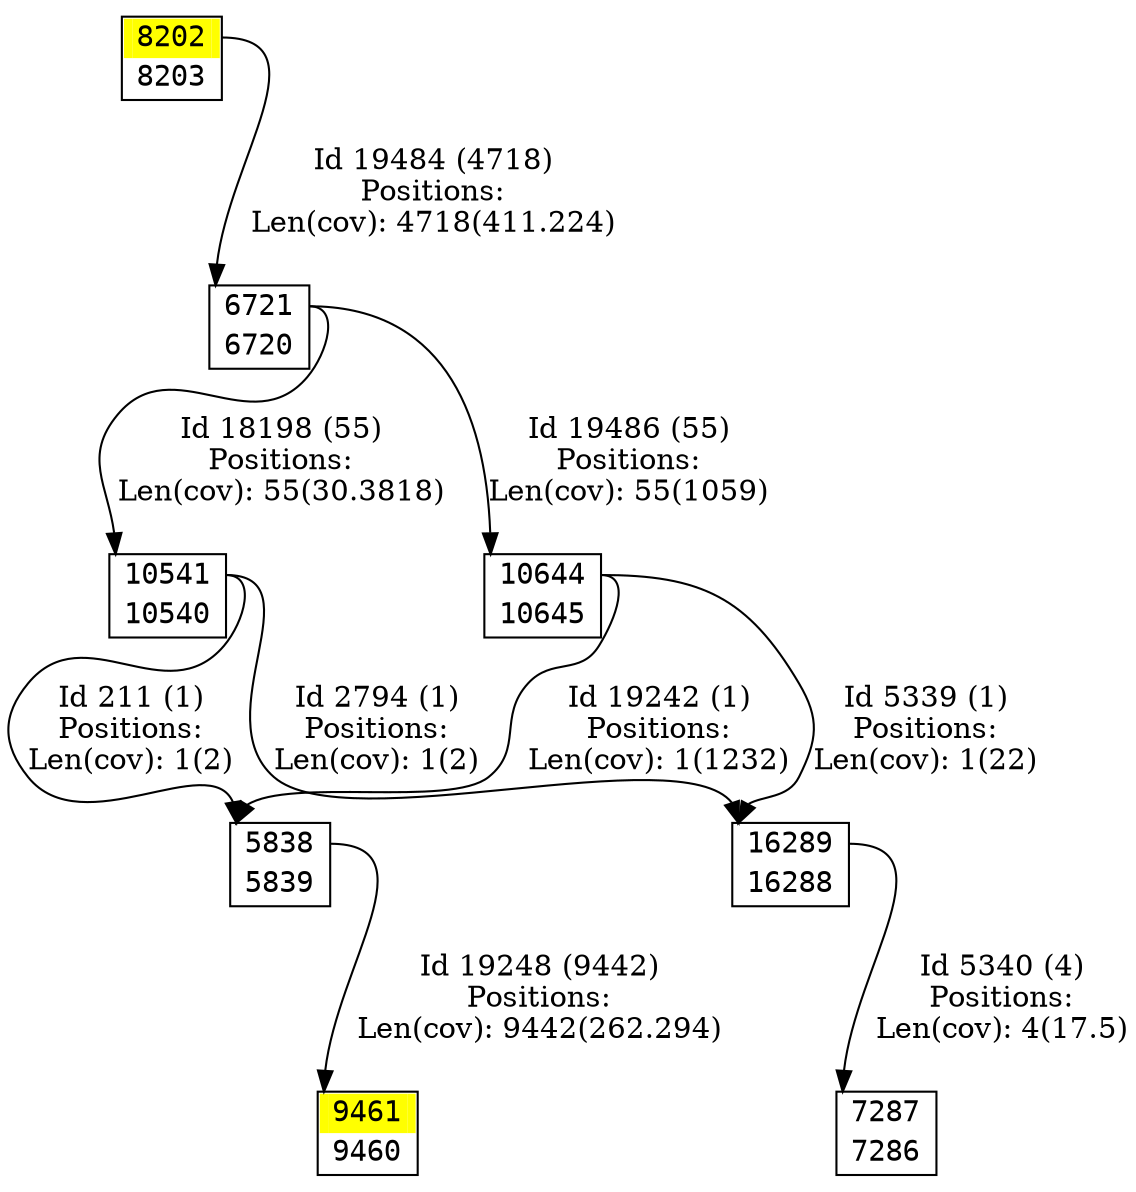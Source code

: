 digraph graph_picture {
node[fontname=<Courier> ,penwidth=<1.8> ,shape=<plaintext> ]
vertex_5838_5839[label=<<TABLE BORDER="1" CELLSPACING="0" >
<TR><TD BORDER="0" PORT = "port_5838_in" color="white" bgcolor="white" ></TD><TD BORDER="0" color="white" bgcolor="white" >5838</TD><TD BORDER="0" PORT = "port_5838_out" color="white" bgcolor="white" ></TD></TR>
<TR><TD BORDER="0" PORT = "port_5839_out" color="white" bgcolor="white" ></TD><TD BORDER="0" color="white" bgcolor="white" >5839</TD><TD BORDER="0" PORT = "port_5839_in" color="white" bgcolor="white" ></TD></TR>
</TABLE>> ,color=<black> ]
vertex_6720_6721[label=<<TABLE BORDER="1" CELLSPACING="0" >
<TR><TD BORDER="0" PORT = "port_6721_in" color="white" bgcolor="white" ></TD><TD BORDER="0" color="white" bgcolor="white" >6721</TD><TD BORDER="0" PORT = "port_6721_out" color="white" bgcolor="white" ></TD></TR>
<TR><TD BORDER="0" PORT = "port_6720_out" color="white" bgcolor="white" ></TD><TD BORDER="0" color="white" bgcolor="white" >6720</TD><TD BORDER="0" PORT = "port_6720_in" color="white" bgcolor="white" ></TD></TR>
</TABLE>> ,color=<black> ]
vertex_7286_7287[label=<<TABLE BORDER="1" CELLSPACING="0" >
<TR><TD BORDER="0" PORT = "port_7287_in" color="white" bgcolor="white" ></TD><TD BORDER="0" color="white" bgcolor="white" >7287</TD><TD BORDER="0" PORT = "port_7287_out" color="white" bgcolor="white" ></TD></TR>
<TR><TD BORDER="0" PORT = "port_7286_out" color="white" bgcolor="white" ></TD><TD BORDER="0" color="white" bgcolor="white" >7286</TD><TD BORDER="0" PORT = "port_7286_in" color="white" bgcolor="white" ></TD></TR>
</TABLE>> ,color=<black> ]
vertex_8202_8203[label=<<TABLE BORDER="1" CELLSPACING="0" >
<TR><TD BORDER="0" PORT = "port_8202_in" color="yellow" bgcolor="yellow" ></TD><TD BORDER="0" color="yellow" bgcolor="yellow" >8202</TD><TD BORDER="0" PORT = "port_8202_out" color="yellow" bgcolor="yellow" ></TD></TR>
<TR><TD BORDER="0" PORT = "port_8203_out" color="white" bgcolor="white" ></TD><TD BORDER="0" color="white" bgcolor="white" >8203</TD><TD BORDER="0" PORT = "port_8203_in" color="white" bgcolor="white" ></TD></TR>
</TABLE>> ,color=<black> ]
vertex_9460_9461[label=<<TABLE BORDER="1" CELLSPACING="0" >
<TR><TD BORDER="0" PORT = "port_9461_in" color="yellow" bgcolor="yellow" ></TD><TD BORDER="0" color="yellow" bgcolor="yellow" >9461</TD><TD BORDER="0" PORT = "port_9461_out" color="yellow" bgcolor="yellow" ></TD></TR>
<TR><TD BORDER="0" PORT = "port_9460_out" color="white" bgcolor="white" ></TD><TD BORDER="0" color="white" bgcolor="white" >9460</TD><TD BORDER="0" PORT = "port_9460_in" color="white" bgcolor="white" ></TD></TR>
</TABLE>> ,color=<black> ]
vertex_10540_10541[label=<<TABLE BORDER="1" CELLSPACING="0" >
<TR><TD BORDER="0" PORT = "port_10541_in" color="white" bgcolor="white" ></TD><TD BORDER="0" color="white" bgcolor="white" >10541</TD><TD BORDER="0" PORT = "port_10541_out" color="white" bgcolor="white" ></TD></TR>
<TR><TD BORDER="0" PORT = "port_10540_out" color="white" bgcolor="white" ></TD><TD BORDER="0" color="white" bgcolor="white" >10540</TD><TD BORDER="0" PORT = "port_10540_in" color="white" bgcolor="white" ></TD></TR>
</TABLE>> ,color=<black> ]
vertex_10644_10645[label=<<TABLE BORDER="1" CELLSPACING="0" >
<TR><TD BORDER="0" PORT = "port_10644_in" color="white" bgcolor="white" ></TD><TD BORDER="0" color="white" bgcolor="white" >10644</TD><TD BORDER="0" PORT = "port_10644_out" color="white" bgcolor="white" ></TD></TR>
<TR><TD BORDER="0" PORT = "port_10645_out" color="white" bgcolor="white" ></TD><TD BORDER="0" color="white" bgcolor="white" >10645</TD><TD BORDER="0" PORT = "port_10645_in" color="white" bgcolor="white" ></TD></TR>
</TABLE>> ,color=<black> ]
vertex_16288_16289[label=<<TABLE BORDER="1" CELLSPACING="0" >
<TR><TD BORDER="0" PORT = "port_16289_in" color="white" bgcolor="white" ></TD><TD BORDER="0" color="white" bgcolor="white" >16289</TD><TD BORDER="0" PORT = "port_16289_out" color="white" bgcolor="white" ></TD></TR>
<TR><TD BORDER="0" PORT = "port_16288_out" color="white" bgcolor="white" ></TD><TD BORDER="0" color="white" bgcolor="white" >16288</TD><TD BORDER="0" PORT = "port_16288_in" color="white" bgcolor="white" ></TD></TR>
</TABLE>> ,color=<black> ]
vertex_10540_10541:port_10541_out->vertex_5838_5839:port_5838_in[label="Id 211 (1)\nPositions:\nLen(cov): 1(2)" ,color=<black> ]
vertex_10540_10541:port_10541_out->vertex_16288_16289:port_16289_in[label="Id 2794 (1)\nPositions:\nLen(cov): 1(2)" ,color=<black> ]
vertex_10644_10645:port_10644_out->vertex_16288_16289:port_16289_in[label="Id 5339 (1)\nPositions:\nLen(cov): 1(22)" ,color=<black> ]
vertex_16288_16289:port_16289_out->vertex_7286_7287:port_7287_in[label="Id 5340 (4)\nPositions:\nLen(cov): 4(17.5)" ,color=<black> ]
vertex_6720_6721:port_6721_out->vertex_10540_10541:port_10541_in[label="Id 18198 (55)\nPositions:\nLen(cov): 55(30.3818)" ,color=<black> ]
vertex_10644_10645:port_10644_out->vertex_5838_5839:port_5838_in[label="Id 19242 (1)\nPositions:\nLen(cov): 1(1232)" ,color=<black> ]
vertex_5838_5839:port_5838_out->vertex_9460_9461:port_9461_in[label="Id 19248 (9442)\nPositions:\nLen(cov): 9442(262.294)" ,color=<black> ]
vertex_8202_8203:port_8202_out->vertex_6720_6721:port_6721_in[label="Id 19484 (4718)\nPositions:\nLen(cov): 4718(411.224)" ,color=<black> ]
vertex_6720_6721:port_6721_out->vertex_10644_10645:port_10644_in[label="Id 19486 (55)\nPositions:\nLen(cov): 55(1059)" ,color=<black> ]
}
